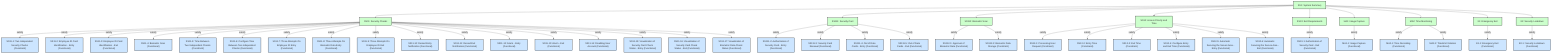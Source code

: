 flowchart TD
    %% Stakeholder Requirements
    SS1["SS1: System Summary"]
    SS11["SS11: Security Checks"]
    SS111["SS111: Security Card"]
    SS112["SS112: Biometric Scan"]
    SS12["SS12: Access Priority and Time"]
    SS13["SS13: Exit Requirements"]
    MA1["MA1: Image Capture"]
    MA2["MA2: Time Monitoring"]
    E1["E1: Emergency Exit"]
    E2["E2: Security Lockdown"]

    %% System Requirements
    SS11_1["SS11-1: Two Independent Security Checks (Constraint)"]
    SS11_2["SS11-2: Employee ID Card Identification - Entry (Functional)"]
    SS11_3["SS11-3: Employee ID Card Identification - Exit (Functional)"]
    SS11_4["SS11-4: Biometric Scan (Functional)"]
    SS11_5["SS11-5: Time Between Two Independent Checks (Constraint)"]
    SS11_6["SS11-6: Configure Time Between Two Independent Checks (Functional)"]
    SS11_7["SS11-7: Three Attempts On Employee ID Entry (Functional)"]
    SS11_8["SS11-8: Three Attempts On Biometric Data Entry (Functional)"]
    SS11_9["SS11-9: Three Attempts On Employee ID Exit (Functional)"]
    SS11_10["SS11-10: Denied Entry Notification (Functional)"]
    SS11_11["SS11-11: Denied Exit Notification (Functional)"]
    SS11_12["SS11-12: Alarm - Entry (Functional)"]
    SS11_13["SS11-13: Alarm - Exit (Functional)"]
    SS11_14["SS11-14: Disabling User Account (Functional)"]
    SS11_15["SS11-15: Visualization of Security Card Check Status - Entry (Functional)"]
    SS11_16["SS11-16: Visualization of Security Card Check Status - Exit (Functional)"]
    SS11_17["SS11-17: Visualization of Biometric Data Check Status (Functional)"]

    SS111_2["SS111-2: Authorization of Security Card - Entry (Functional)"]
    SS111_3["SS111-3: Security Card Renewal (Functional)"]
    SS111_4["SS111-4: Out of Date Cards - Entry (Functional)"]
    SS111_5["SS111-5: Out of Date Cards - Exit (Functional)"]

    SS112_1["SS112-1: Approval of Biometric Data (Functional)"]
    SS112_2["SS112-2: Biometric Data Storage (Constraint)"]

    SS12_1["SS12-1: Processing User Request (Constraint)"]
    SS12_2["SS12-2: Entry Time (Constraint)"]
    SS12_3["SS12-3: Exit Time (Constraint)"]
    SS12_4["SS12-4: Configure Entry and Exit Time (Functional)"]
    SS12_5["SS12-5: Automatic Securing the Secure Area - Entry (Functional)"]
    SS12_6["SS12-6: Automatic Securing the Secure Area - Exit (Functional)"]

    SS13_1["SS13-1: Authorization of Security Card - Exit (Functional)"]

    MA1_1["MA1-1: Image Capture (Functional)"]
    MA2_1["MA2-1: Time Recording (Functional)"]
    MA2_2["MA2-2: Timelimit Violation (Functional)"]

    E1_1["E1-1: Emergency Exit (Functional)"]
    E2_1["E2-1: Security Lockdown (Functional)"]

    %% Satisfy Links
    SS1 --> SS11
    SS1 --> SS111
    SS1 --> SS112
    SS1 --> SS12
    SS1 --> SS13
    SS1 --> MA1
    SS1 --> MA2
    SS1 --> E1
    SS1 --> E2

    SS11 -- "satisfy" --> SS11_1
    SS11 -- "satisfy" --> SS11_2
    SS11 -- "satisfy" --> SS11_3
    SS11 -- "satisfy" --> SS11_4
    SS11 -- "satisfy" --> SS11_5
    SS11 -- "satisfy" --> SS11_6
    SS11 -- "satisfy" --> SS11_7
    SS11 -- "satisfy" --> SS11_8
    SS11 -- "satisfy" --> SS11_9
    SS11 -- "satisfy" --> SS11_10
    SS11 -- "satisfy" --> SS11_11
    SS11 -- "satisfy" --> SS11_12
    SS11 -- "satisfy" --> SS11_13
    SS11 -- "satisfy" --> SS11_14
    SS11 -- "satisfy" --> SS11_15
    SS11 -- "satisfy" --> SS11_16
    SS11 -- "satisfy" --> SS11_17

    SS111 -- "satisfy" --> SS111_2
    SS111 -- "satisfy" --> SS111_3
    SS111 -- "satisfy" --> SS111_4
    SS111 -- "satisfy" --> SS111_5

    SS112 -- "satisfy" --> SS112_1
    SS112 -- "satisfy" --> SS112_2

    SS12 -- "satisfy" --> SS12_1
    SS12 -- "satisfy" --> SS12_2
    SS12 -- "satisfy" --> SS12_3
    SS12 -- "satisfy" --> SS12_4
    SS12 -- "satisfy" --> SS12_5
    SS12 -- "satisfy" --> SS12_6

    SS13 -- "satisfy" --> SS13_1

    MA1 -- "satisfy" --> MA1_1

    MA2 -- "satisfy" --> MA2_1
    MA2 -- "satisfy" --> MA2_2

    E1 -- "satisfy" --> E1_1
    E2 -- "satisfy" --> E2_1

    %% STYLE DEFINITIONS
    
    %% CLASS DEFINITIONS
    classDef stakeholder fill:#ccffcc,stroke:#333,stroke-width:2px;
    classDef system fill:#cce5ff,stroke:#333,stroke-width:2px;

    %% Assign stakeholder class
    class SS1,SS11,SS111,SS112,SS12,SS13,MA1,MA2,E1,E2 stakeholder;

    %% Assign system class (split safely!)
    class SS11_1,SS11_2,SS11_3,SS11_4,SS11_5,SS11_6,SS11_7,SS11_8,SS11_9,SS11_10,SS11_11,SS11_12 system;
    class SS11_13,SS11_14,SS11_15,SS11_16,SS11_17,SS111_2,SS111_3,SS111_4,SS111_5,SS112_1,SS112_2 system;
    class SS12_1,SS12_2,SS12_3,SS12_4,SS12_5,SS12_6,SS13_1 system;
    class MA1_1,MA2_1,MA2_2,E1_1,E2_1 system;